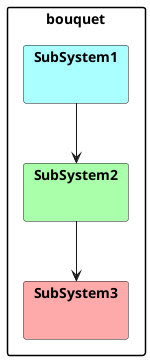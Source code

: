 @startuml

skinparam packageStyle rect

package bouquet {
package "SubSystem1" #aaffff {
}
package "SubSystem2" #aaffaa {
}
package "SubSystem3" #ffaaaa {
}
}

SubSystem1 --> SubSystem2
SubSystem2 --> SubSystem3


@enduml

